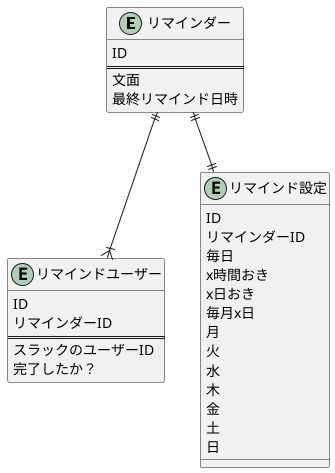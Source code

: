 @startuml
entity "リマインダー" {
  ID
  ==
  文面
  最終リマインド日時
}

entity "リマインドユーザー" {
  ID
  リマインダーID
  ==
  スラックのユーザーID
  完了したか？
}

entity "リマインド設定" {
  ID
  リマインダーID
  毎日
  x時間おき
  x日おき
  毎月x日
  月
  火
  水
  木
  金
  土
  日
}

リマインダー ||--|{ リマインドユーザー
リマインダー ||--|| リマインド設定
@enduml
